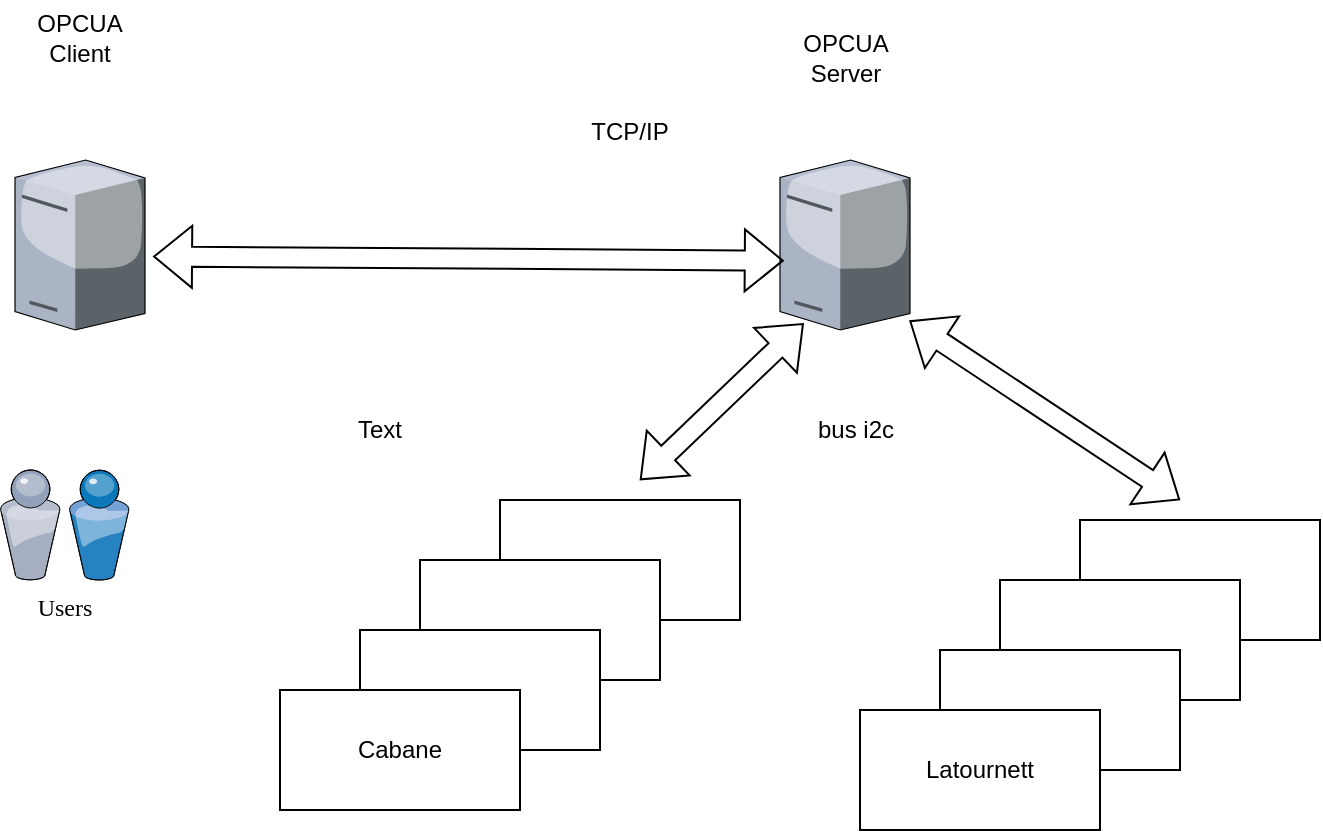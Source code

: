 <mxfile version="25.0.3">
  <diagram name="Page-1" id="822b0af5-4adb-64df-f703-e8dfc1f81529">
    <mxGraphModel dx="1971" dy="1154" grid="1" gridSize="10" guides="1" tooltips="1" connect="1" arrows="1" fold="1" page="1" pageScale="1" pageWidth="1100" pageHeight="850" background="none" math="0" shadow="0">
      <root>
        <mxCell id="0" />
        <mxCell id="1" parent="0" />
        <mxCell id="7d933b09d9755ecc-6" value="Users" style="verticalLabelPosition=bottom;aspect=fixed;html=1;verticalAlign=top;strokeColor=none;shape=mxgraph.citrix.users;rounded=0;shadow=0;comic=0;fontFamily=Verdana;" parent="1" vertex="1">
          <mxGeometry x="140" y="255" width="64.5" height="55" as="geometry" />
        </mxCell>
        <mxCell id="7d933b09d9755ecc-9" value="" style="verticalLabelPosition=bottom;aspect=fixed;html=1;verticalAlign=top;strokeColor=none;shape=mxgraph.citrix.tower_server;rounded=0;shadow=0;comic=0;fontFamily=Verdana;" parent="1" vertex="1">
          <mxGeometry x="147.5" y="100" width="65" height="85" as="geometry" />
        </mxCell>
        <mxCell id="7d933b09d9755ecc-21" value="" style="verticalLabelPosition=bottom;aspect=fixed;html=1;verticalAlign=top;strokeColor=none;shape=mxgraph.citrix.tower_server;rounded=0;shadow=0;comic=0;fontFamily=Verdana;" parent="1" vertex="1">
          <mxGeometry x="530" y="100" width="65" height="85" as="geometry" />
        </mxCell>
        <mxCell id="QBq3WC-L4W_NwxsqvDDu-2" value="OPCUA Client" style="text;html=1;align=center;verticalAlign=middle;whiteSpace=wrap;rounded=0;" vertex="1" parent="1">
          <mxGeometry x="145" y="20" width="70" height="37" as="geometry" />
        </mxCell>
        <mxCell id="QBq3WC-L4W_NwxsqvDDu-5" value="OPCUA Server" style="text;html=1;align=center;verticalAlign=middle;whiteSpace=wrap;rounded=0;" vertex="1" parent="1">
          <mxGeometry x="527.5" y="30" width="70" height="37" as="geometry" />
        </mxCell>
        <mxCell id="QBq3WC-L4W_NwxsqvDDu-6" value="" style="shape=flexArrow;endArrow=classic;startArrow=classic;html=1;rounded=0;exitX=1.062;exitY=0.568;exitDx=0;exitDy=0;exitPerimeter=0;entryX=0.029;entryY=0.592;entryDx=0;entryDy=0;entryPerimeter=0;" edge="1" parent="1" source="7d933b09d9755ecc-9" target="7d933b09d9755ecc-21">
          <mxGeometry width="100" height="100" relative="1" as="geometry">
            <mxPoint x="800" y="290" as="sourcePoint" />
            <mxPoint x="900" y="190" as="targetPoint" />
          </mxGeometry>
        </mxCell>
        <mxCell id="QBq3WC-L4W_NwxsqvDDu-7" value="TCP/IP" style="text;html=1;align=center;verticalAlign=middle;whiteSpace=wrap;rounded=0;" vertex="1" parent="1">
          <mxGeometry x="420" y="67" width="70" height="37" as="geometry" />
        </mxCell>
        <mxCell id="QBq3WC-L4W_NwxsqvDDu-8" value="" style="rounded=0;whiteSpace=wrap;html=1;" vertex="1" parent="1">
          <mxGeometry x="390" y="270" width="120" height="60" as="geometry" />
        </mxCell>
        <mxCell id="QBq3WC-L4W_NwxsqvDDu-9" value="" style="rounded=0;whiteSpace=wrap;html=1;" vertex="1" parent="1">
          <mxGeometry x="350" y="300" width="120" height="60" as="geometry" />
        </mxCell>
        <mxCell id="QBq3WC-L4W_NwxsqvDDu-10" value="" style="rounded=0;whiteSpace=wrap;html=1;" vertex="1" parent="1">
          <mxGeometry x="320" y="335" width="120" height="60" as="geometry" />
        </mxCell>
        <mxCell id="QBq3WC-L4W_NwxsqvDDu-11" value="Cabane" style="rounded=0;whiteSpace=wrap;html=1;" vertex="1" parent="1">
          <mxGeometry x="280" y="365" width="120" height="60" as="geometry" />
        </mxCell>
        <mxCell id="QBq3WC-L4W_NwxsqvDDu-12" value="" style="rounded=0;whiteSpace=wrap;html=1;" vertex="1" parent="1">
          <mxGeometry x="680" y="280" width="120" height="60" as="geometry" />
        </mxCell>
        <mxCell id="QBq3WC-L4W_NwxsqvDDu-13" value="" style="rounded=0;whiteSpace=wrap;html=1;" vertex="1" parent="1">
          <mxGeometry x="640" y="310" width="120" height="60" as="geometry" />
        </mxCell>
        <mxCell id="QBq3WC-L4W_NwxsqvDDu-14" value="" style="rounded=0;whiteSpace=wrap;html=1;" vertex="1" parent="1">
          <mxGeometry x="610" y="345" width="120" height="60" as="geometry" />
        </mxCell>
        <mxCell id="QBq3WC-L4W_NwxsqvDDu-15" value="Latournett" style="rounded=0;whiteSpace=wrap;html=1;" vertex="1" parent="1">
          <mxGeometry x="570" y="375" width="120" height="60" as="geometry" />
        </mxCell>
        <mxCell id="QBq3WC-L4W_NwxsqvDDu-16" value="Text" style="text;html=1;align=center;verticalAlign=middle;whiteSpace=wrap;rounded=0;" vertex="1" parent="1">
          <mxGeometry x="300" y="220" width="60" height="30" as="geometry" />
        </mxCell>
        <mxCell id="QBq3WC-L4W_NwxsqvDDu-17" value="" style="shape=flexArrow;endArrow=classic;startArrow=classic;html=1;rounded=0;entryX=0.182;entryY=0.961;entryDx=0;entryDy=0;entryPerimeter=0;" edge="1" parent="1" target="7d933b09d9755ecc-21">
          <mxGeometry width="100" height="100" relative="1" as="geometry">
            <mxPoint x="460" y="260" as="sourcePoint" />
            <mxPoint x="380" y="190" as="targetPoint" />
          </mxGeometry>
        </mxCell>
        <mxCell id="QBq3WC-L4W_NwxsqvDDu-18" value="" style="shape=flexArrow;endArrow=classic;startArrow=classic;html=1;rounded=0;entryX=0.996;entryY=0.945;entryDx=0;entryDy=0;entryPerimeter=0;" edge="1" parent="1" target="7d933b09d9755ecc-21">
          <mxGeometry width="100" height="100" relative="1" as="geometry">
            <mxPoint x="730" y="270" as="sourcePoint" />
            <mxPoint x="552" y="192" as="targetPoint" />
          </mxGeometry>
        </mxCell>
        <mxCell id="QBq3WC-L4W_NwxsqvDDu-19" value="bus i2c" style="text;html=1;align=center;verticalAlign=middle;whiteSpace=wrap;rounded=0;" vertex="1" parent="1">
          <mxGeometry x="537.5" y="220" width="60" height="30" as="geometry" />
        </mxCell>
      </root>
    </mxGraphModel>
  </diagram>
</mxfile>
